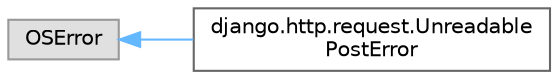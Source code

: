 digraph "Graphical Class Hierarchy"
{
 // LATEX_PDF_SIZE
  bgcolor="transparent";
  edge [fontname=Helvetica,fontsize=10,labelfontname=Helvetica,labelfontsize=10];
  node [fontname=Helvetica,fontsize=10,shape=box,height=0.2,width=0.4];
  rankdir="LR";
  Node0 [id="Node000000",label="OSError",height=0.2,width=0.4,color="grey60", fillcolor="#E0E0E0", style="filled",tooltip=" "];
  Node0 -> Node1 [id="edge2109_Node000000_Node000001",dir="back",color="steelblue1",style="solid",tooltip=" "];
  Node1 [id="Node000001",label="django.http.request.Unreadable\lPostError",height=0.2,width=0.4,color="grey40", fillcolor="white", style="filled",URL="$classdjango_1_1http_1_1request_1_1_unreadable_post_error.html",tooltip=" "];
}
